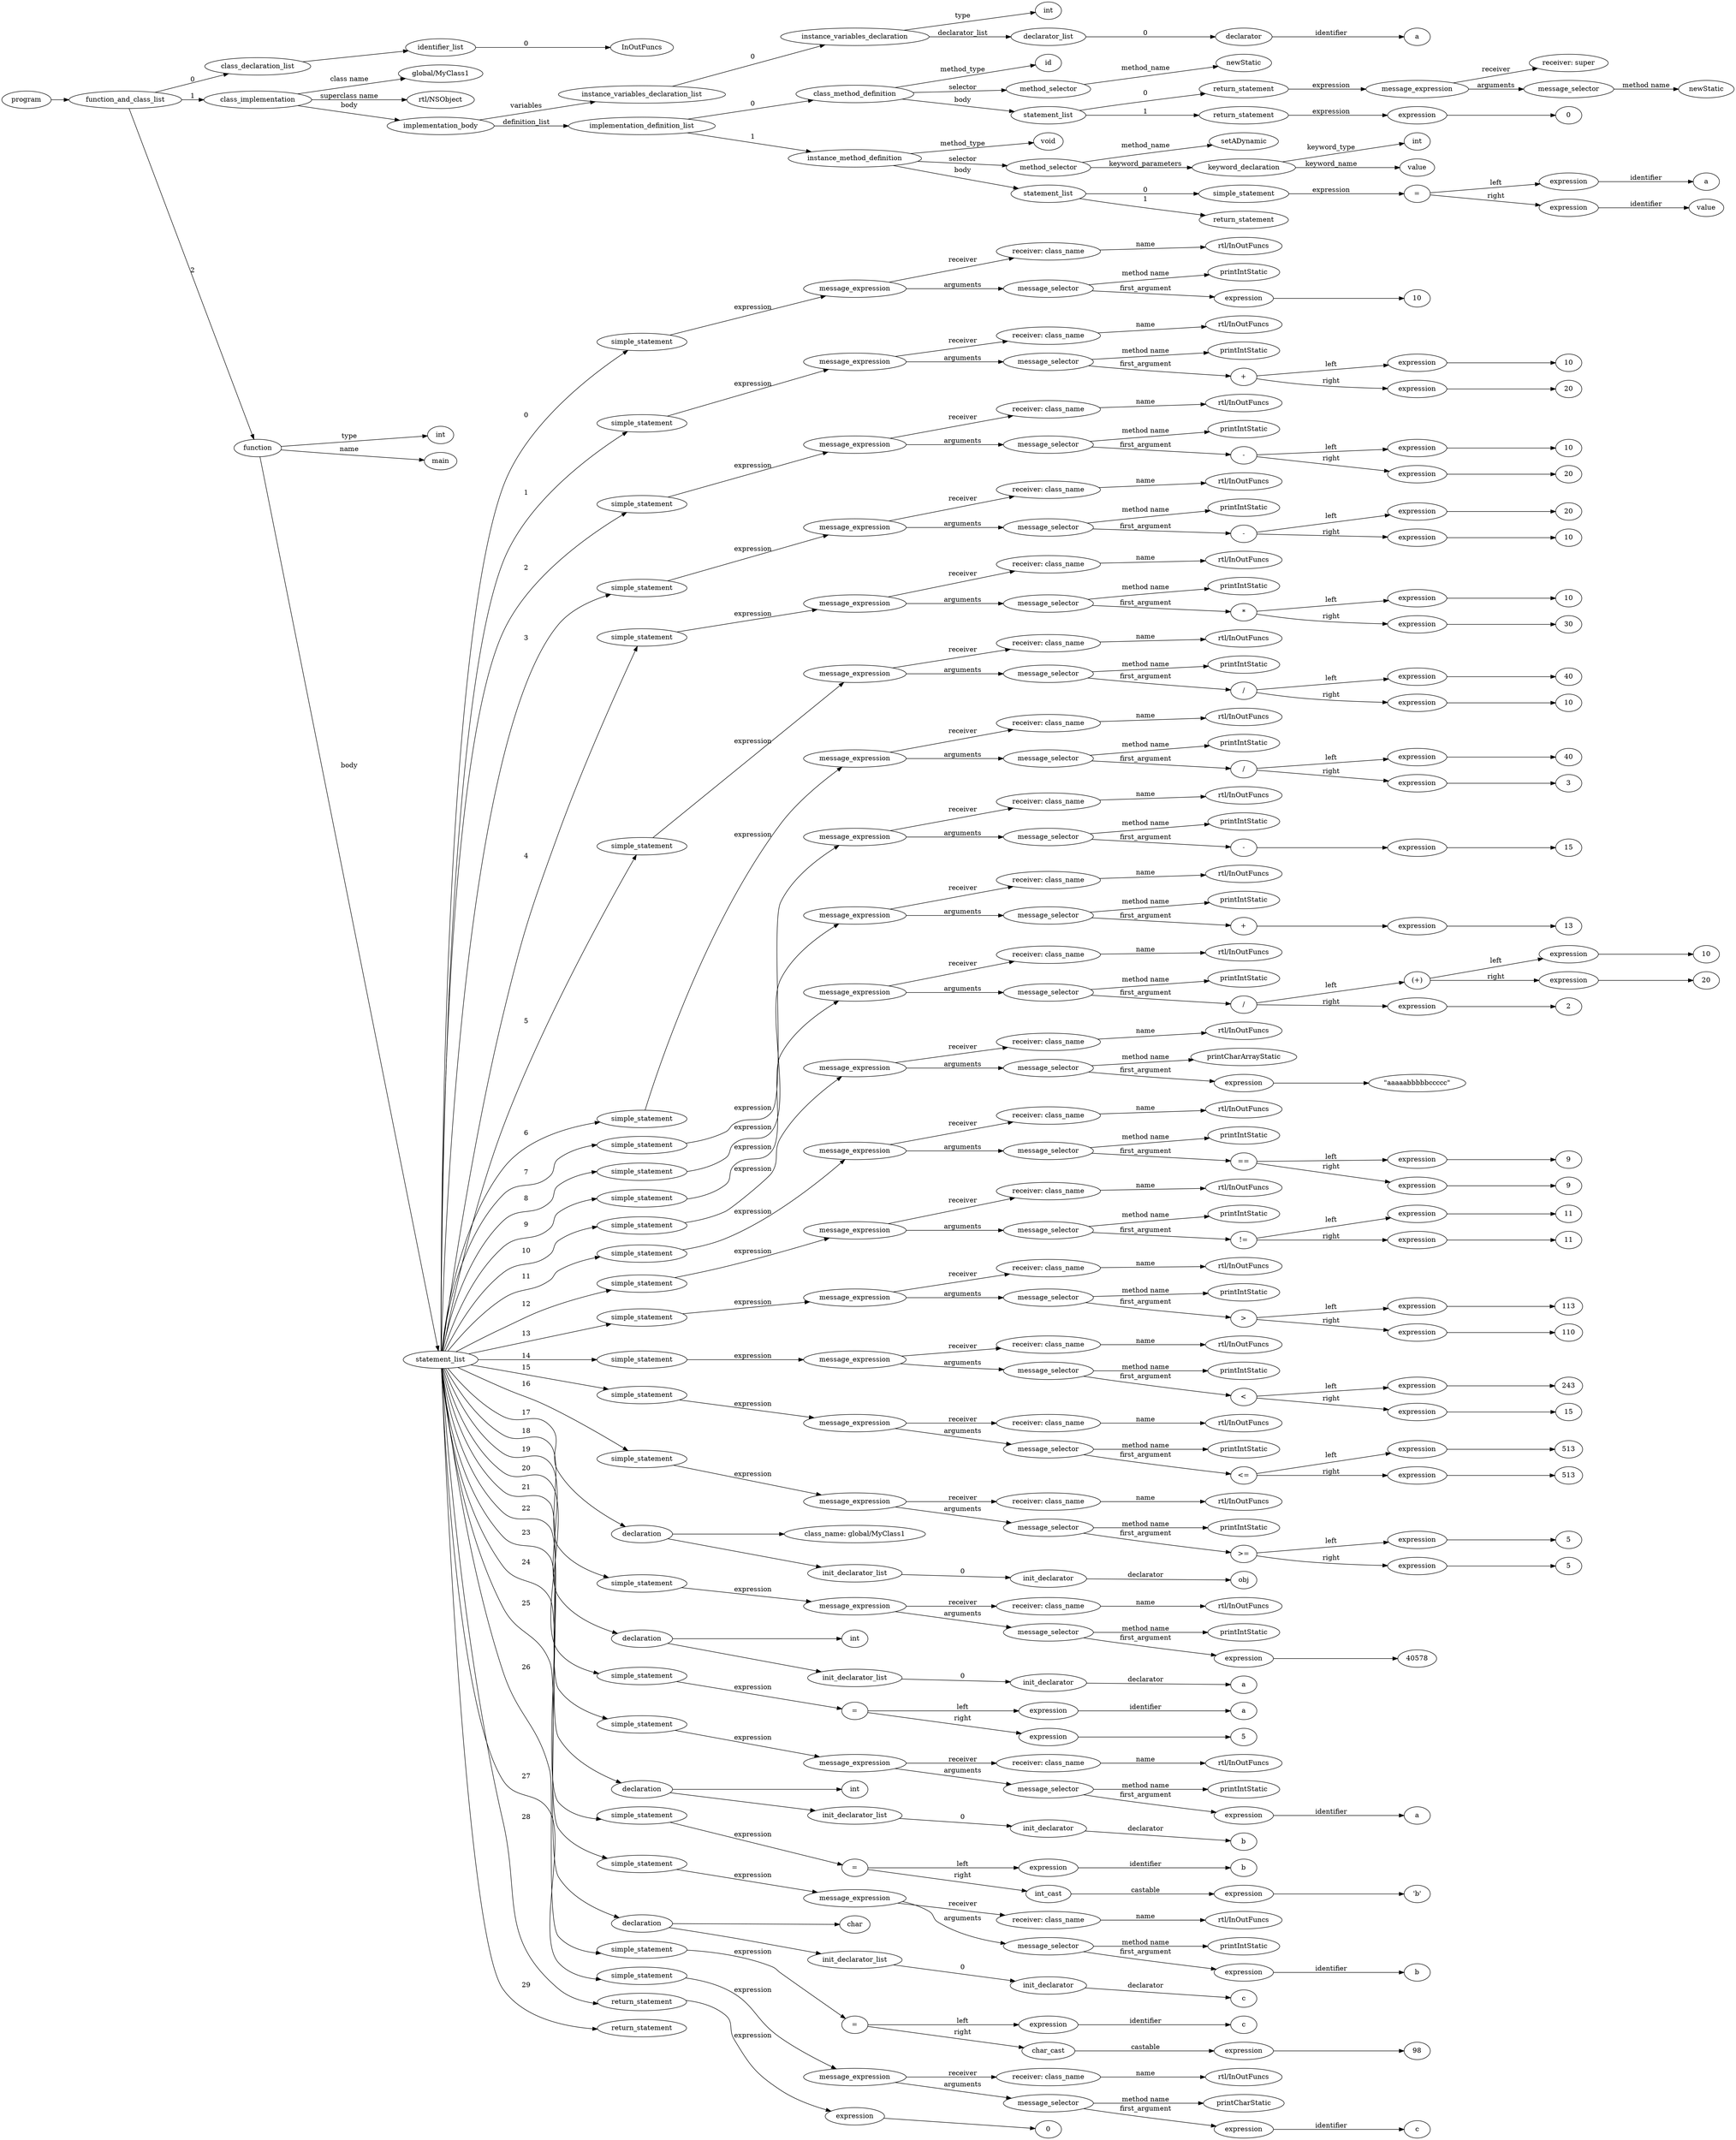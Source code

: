 digraph ObjectiveC { rankdir="LR";
233[label="program"];
233->2;
2[label="function_and_class_list"];
2->1[label="0"];
1[label="class_declaration_list"];
1->0;
0[label="identifier_list"];
0.0 [label="InOutFuncs"];
0->0.0 [label="0"];
2->28[label="1"];
28[label="class_implementation"];
28.1 [label="global/MyClass1"];
28->28.1 [label="class name"];
28.2 [label="rtl/NSObject"];
28->28.2 [label="superclass name"];
28->27[label="body"];
27[label="implementation_body"];
27->7[label="variables"];
7[label="instance_variables_declaration_list"];
7->6[label="0"];
6[label="instance_variables_declaration"];
6->3[label="type"];
3[label="int"];
6->5[label="declarator_list"];
5[label="declarator_list"];
5->4[label="0"];
4[label="declarator"];
4.1 [label="a"];
4->4.1[label="identifier"];
27->16[label="definition_list"];
16[label="implementation_definition_list"];
16->15[label="0"];
15[label="class_method_definition"];
15->8[label="method_type"];
8[label="id"];
15->9[label="selector"];
9[label="method_selector"];
9->9.1 [label="method_name"];
9.1 [label="newStatic"];
15->14[label="body"];
14[label="statement_list"];
14->13[label="0"];
13[label="return_statement"];
13->12[label="expression"];
12[label="expression"];
12[label="message_expression"];
12->10[label="receiver"];
10[label="receiver: super"];
12->11[label="arguments"];
11[label="message_selector"];
11.1 [label="newStatic"];
11->11.1 [label="method name"]; 
14->246[label="1"];
246[label="return_statement"];
246->245[label="expression"];
245[label="expression"];
245->244;
244[label="0"];
16->26[label="1"];
26[label="instance_method_definition"];
26->25[label="method_type"];
25[label="void"];
26->19[label="selector"];
19[label="method_selector"];
19->19.1 [label="method_name"];
19.1 [label="setADynamic"];
19->18[label="keyword_parameters"];
18[label="keyword_declaration"];
18->17[label="keyword_type"];
17[label="int"];
18->18.2 [label="keyword_name"];
18.2 [label="value"];
26->24[label="body"];
24[label="statement_list"];
24->23[label="0"];
23[label="simple_statement"];
23->22[label="expression"];
22[label="expression"];
22[label="="];
22->20[label="left"];
20[label="expression"];
20->20.1 [label="identifier"];20.1[label="a"];
22->21[label="right"];
21[label="expression"];
21->21.1 [label="identifier"];21.1[label="value"];
24->247[label="1"];
247[label="return_statement"];
2->232[label="2"];
232[label="function"];
232->29[label="type"];
29[label="int"];
232->232.1 [label="name"];
232.1 [label="main"];
232->36[label="body"];
36[label="statement_list"];
36->35[label="0"];
35[label="simple_statement"];
35->34[label="expression"];
34[label="expression"];
34[label="message_expression"];
34->30[label="receiver"];
30[label="receiver: class_name"];
30.1 [label="rtl/InOutFuncs"];
30->30.1 [label="name"];
34->33[label="arguments"];
33[label="message_selector"];
33.1 [label="printIntStatic"];
33->33.1 [label="method name"]; 
33->32[label="first_argument"];
32[label="expression"];
32->31;
31[label="10"];
36->45[label="1"];
45[label="simple_statement"];
45->44[label="expression"];
44[label="expression"];
44[label="message_expression"];
44->37[label="receiver"];
37[label="receiver: class_name"];
37.1 [label="rtl/InOutFuncs"];
37->37.1 [label="name"];
44->43[label="arguments"];
43[label="message_selector"];
43.1 [label="printIntStatic"];
43->43.1 [label="method name"]; 
43->42[label="first_argument"];
42[label="expression"];
42[label="+"];
42->39[label="left"];
39[label="expression"];
39->38;
38[label="10"];
42->41[label="right"];
41[label="expression"];
41->40;
40[label="20"];
36->54[label="2"];
54[label="simple_statement"];
54->53[label="expression"];
53[label="expression"];
53[label="message_expression"];
53->46[label="receiver"];
46[label="receiver: class_name"];
46.1 [label="rtl/InOutFuncs"];
46->46.1 [label="name"];
53->52[label="arguments"];
52[label="message_selector"];
52.1 [label="printIntStatic"];
52->52.1 [label="method name"]; 
52->51[label="first_argument"];
51[label="expression"];
51[label="-"];
51->48[label="left"];
48[label="expression"];
48->47;
47[label="10"];
51->50[label="right"];
50[label="expression"];
50->49;
49[label="20"];
36->63[label="3"];
63[label="simple_statement"];
63->62[label="expression"];
62[label="expression"];
62[label="message_expression"];
62->55[label="receiver"];
55[label="receiver: class_name"];
55.1 [label="rtl/InOutFuncs"];
55->55.1 [label="name"];
62->61[label="arguments"];
61[label="message_selector"];
61.1 [label="printIntStatic"];
61->61.1 [label="method name"]; 
61->60[label="first_argument"];
60[label="expression"];
60[label="-"];
60->57[label="left"];
57[label="expression"];
57->56;
56[label="20"];
60->59[label="right"];
59[label="expression"];
59->58;
58[label="10"];
36->72[label="4"];
72[label="simple_statement"];
72->71[label="expression"];
71[label="expression"];
71[label="message_expression"];
71->64[label="receiver"];
64[label="receiver: class_name"];
64.1 [label="rtl/InOutFuncs"];
64->64.1 [label="name"];
71->70[label="arguments"];
70[label="message_selector"];
70.1 [label="printIntStatic"];
70->70.1 [label="method name"]; 
70->69[label="first_argument"];
69[label="expression"];
69[label="*"];
69->66[label="left"];
66[label="expression"];
66->65;
65[label="10"];
69->68[label="right"];
68[label="expression"];
68->67;
67[label="30"];
36->81[label="5"];
81[label="simple_statement"];
81->80[label="expression"];
80[label="expression"];
80[label="message_expression"];
80->73[label="receiver"];
73[label="receiver: class_name"];
73.1 [label="rtl/InOutFuncs"];
73->73.1 [label="name"];
80->79[label="arguments"];
79[label="message_selector"];
79.1 [label="printIntStatic"];
79->79.1 [label="method name"]; 
79->78[label="first_argument"];
78[label="expression"];
78[label="/"];
78->75[label="left"];
75[label="expression"];
75->74;
74[label="40"];
78->77[label="right"];
77[label="expression"];
77->76;
76[label="10"];
36->90[label="6"];
90[label="simple_statement"];
90->89[label="expression"];
89[label="expression"];
89[label="message_expression"];
89->82[label="receiver"];
82[label="receiver: class_name"];
82.1 [label="rtl/InOutFuncs"];
82->82.1 [label="name"];
89->88[label="arguments"];
88[label="message_selector"];
88.1 [label="printIntStatic"];
88->88.1 [label="method name"]; 
88->87[label="first_argument"];
87[label="expression"];
87[label="/"];
87->84[label="left"];
84[label="expression"];
84->83;
83[label="40"];
87->86[label="right"];
86[label="expression"];
86->85;
85[label="3"];
36->97[label="7"];
97[label="simple_statement"];
97->96[label="expression"];
96[label="expression"];
96[label="message_expression"];
96->91[label="receiver"];
91[label="receiver: class_name"];
91.1 [label="rtl/InOutFuncs"];
91->91.1 [label="name"];
96->95[label="arguments"];
95[label="message_selector"];
95.1 [label="printIntStatic"];
95->95.1 [label="method name"]; 
95->94[label="first_argument"];
94[label="expression"];
94[label="-"];
94->93;
93[label="expression"];
93->92;
92[label="15"];
36->104[label="8"];
104[label="simple_statement"];
104->103[label="expression"];
103[label="expression"];
103[label="message_expression"];
103->98[label="receiver"];
98[label="receiver: class_name"];
98.1 [label="rtl/InOutFuncs"];
98->98.1 [label="name"];
103->102[label="arguments"];
102[label="message_selector"];
102.1 [label="printIntStatic"];
102->102.1 [label="method name"]; 
102->101[label="first_argument"];
101[label="expression"];
101[label="+"];
101->100;
100[label="expression"];
100->99;
99[label="13"];
36->116[label="9"];
116[label="simple_statement"];
116->115[label="expression"];
115[label="expression"];
115[label="message_expression"];
115->105[label="receiver"];
105[label="receiver: class_name"];
105.1 [label="rtl/InOutFuncs"];
105->105.1 [label="name"];
115->114[label="arguments"];
114[label="message_selector"];
114.1 [label="printIntStatic"];
114->114.1 [label="method name"]; 
114->113[label="first_argument"];
113[label="expression"];
113[label="/"];
113->110[label="left"];
110[label="(expression)"];
110[label="(+)"];
110->107[label="left"];
107[label="expression"];
107->106;
106[label="10"];
110->109[label="right"];
109[label="expression"];
109->108;
108[label="20"];
113->112[label="right"];
112[label="expression"];
112->111;
111[label="2"];
36->122[label="10"];
122[label="simple_statement"];
122->121[label="expression"];
121[label="expression"];
121[label="message_expression"];
121->117[label="receiver"];
117[label="receiver: class_name"];
117.1 [label="rtl/InOutFuncs"];
117->117.1 [label="name"];
121->120[label="arguments"];
120[label="message_selector"];
120.1 [label="printCharArrayStatic"];
120->120.1 [label="method name"]; 
120->119[label="first_argument"];
119[label="expression"];
119->118;
118[label=<"aaaaabbbbbccccc">];
36->131[label="11"];
131[label="simple_statement"];
131->130[label="expression"];
130[label="expression"];
130[label="message_expression"];
130->123[label="receiver"];
123[label="receiver: class_name"];
123.1 [label="rtl/InOutFuncs"];
123->123.1 [label="name"];
130->129[label="arguments"];
129[label="message_selector"];
129.1 [label="printIntStatic"];
129->129.1 [label="method name"]; 
129->128[label="first_argument"];
128[label="expression"];
128[label="=="];
128->125[label="left"];
125[label="expression"];
125->124;
124[label="9"];
128->127[label="right"];
127[label="expression"];
127->126;
126[label="9"];
36->140[label="12"];
140[label="simple_statement"];
140->139[label="expression"];
139[label="expression"];
139[label="message_expression"];
139->132[label="receiver"];
132[label="receiver: class_name"];
132.1 [label="rtl/InOutFuncs"];
132->132.1 [label="name"];
139->138[label="arguments"];
138[label="message_selector"];
138.1 [label="printIntStatic"];
138->138.1 [label="method name"]; 
138->137[label="first_argument"];
137[label="expression"];
137[label="!="];
137->134[label="left"];
134[label="expression"];
134->133;
133[label="11"];
137->136[label="right"];
136[label="expression"];
136->135;
135[label="11"];
36->149[label="13"];
149[label="simple_statement"];
149->148[label="expression"];
148[label="expression"];
148[label="message_expression"];
148->141[label="receiver"];
141[label="receiver: class_name"];
141.1 [label="rtl/InOutFuncs"];
141->141.1 [label="name"];
148->147[label="arguments"];
147[label="message_selector"];
147.1 [label="printIntStatic"];
147->147.1 [label="method name"]; 
147->146[label="first_argument"];
146[label="expression"];
146[label=">"];
146->143[label="left"];
143[label="expression"];
143->142;
142[label="113"];
146->145[label="right"];
145[label="expression"];
145->144;
144[label="110"];
36->158[label="14"];
158[label="simple_statement"];
158->157[label="expression"];
157[label="expression"];
157[label="message_expression"];
157->150[label="receiver"];
150[label="receiver: class_name"];
150.1 [label="rtl/InOutFuncs"];
150->150.1 [label="name"];
157->156[label="arguments"];
156[label="message_selector"];
156.1 [label="printIntStatic"];
156->156.1 [label="method name"]; 
156->155[label="first_argument"];
155[label="expression"];
155[label="<"];
155->152[label="left"];
152[label="expression"];
152->151;
151[label="243"];
155->154[label="right"];
154[label="expression"];
154->153;
153[label="15"];
36->167[label="15"];
167[label="simple_statement"];
167->166[label="expression"];
166[label="expression"];
166[label="message_expression"];
166->159[label="receiver"];
159[label="receiver: class_name"];
159.1 [label="rtl/InOutFuncs"];
159->159.1 [label="name"];
166->165[label="arguments"];
165[label="message_selector"];
165.1 [label="printIntStatic"];
165->165.1 [label="method name"]; 
165->164[label="first_argument"];
164[label="expression"];
164[label="<="];
164->161[label="left"];
161[label="expression"];
161->160;
160[label="513"];
164->163[label="right"];
163[label="expression"];
163->162;
162[label="513"];
36->176[label="16"];
176[label="simple_statement"];
176->175[label="expression"];
175[label="expression"];
175[label="message_expression"];
175->168[label="receiver"];
168[label="receiver: class_name"];
168.1 [label="rtl/InOutFuncs"];
168->168.1 [label="name"];
175->174[label="arguments"];
174[label="message_selector"];
174.1 [label="printIntStatic"];
174->174.1 [label="method name"]; 
174->173[label="first_argument"];
173[label="expression"];
173[label=">="];
173->170[label="left"];
170[label="expression"];
170->169;
169[label="5"];
173->172[label="right"];
172[label="expression"];
172->171;
171[label="5"];
36->180[label="17"];
180[label="declaration"];
180->179;
179[label="class_name: global/MyClass1"];
180->178;
178[label="init_declarator_list"];
178->177[label="0"];
177[label="init_declarator"];
177.1 [label="obj"];
177->177.1[label="declarator"];
36->186[label="18"];
186[label="simple_statement"];
186->185[label="expression"];
185[label="expression"];
185[label="message_expression"];
185->181[label="receiver"];
181[label="receiver: class_name"];
181.1 [label="rtl/InOutFuncs"];
181->181.1 [label="name"];
185->184[label="arguments"];
184[label="message_selector"];
184.1 [label="printIntStatic"];
184->184.1 [label="method name"]; 
184->183[label="first_argument"];
183[label="expression"];
183->182;
182[label="40578"];
36->190[label="19"];
190[label="declaration"];
190->187;
187[label="int"];
190->189;
189[label="init_declarator_list"];
189->188[label="0"];
188[label="init_declarator"];
188.1 [label="a"];
188->188.1[label="declarator"];
36->195[label="20"];
195[label="simple_statement"];
195->194[label="expression"];
194[label="expression"];
194[label="="];
194->191[label="left"];
191[label="expression"];
191->191.1 [label="identifier"];191.1[label="a"];
194->193[label="right"];
193[label="expression"];
193->192;
192[label="5"];
36->200[label="21"];
200[label="simple_statement"];
200->199[label="expression"];
199[label="expression"];
199[label="message_expression"];
199->196[label="receiver"];
196[label="receiver: class_name"];
196.1 [label="rtl/InOutFuncs"];
196->196.1 [label="name"];
199->198[label="arguments"];
198[label="message_selector"];
198.1 [label="printIntStatic"];
198->198.1 [label="method name"]; 
198->197[label="first_argument"];
197[label="expression"];
197->197.1 [label="identifier"];197.1[label="a"];
36->204[label="22"];
204[label="declaration"];
204->201;
201[label="int"];
204->203;
203[label="init_declarator_list"];
203->202[label="0"];
202[label="init_declarator"];
202.1 [label="b"];
202->202.1[label="declarator"];
36->209[label="23"];
209[label="simple_statement"];
209->208[label="expression"];
208[label="expression"];
208[label="="];
208->205[label="left"];
205[label="expression"];
205->205.1 [label="identifier"];205.1[label="b"];
208->250[label="right"];
250[label="expression"];
250[label="int_cast"];
250->207[label="castable"];
207[label="expression"];
207->206;
206[label=<'b'>];
36->214[label="24"];
214[label="simple_statement"];
214->213[label="expression"];
213[label="expression"];
213[label="message_expression"];
213->210[label="receiver"];
210[label="receiver: class_name"];
210.1 [label="rtl/InOutFuncs"];
210->210.1 [label="name"];
213->212[label="arguments"];
212[label="message_selector"];
212.1 [label="printIntStatic"];
212->212.1 [label="method name"]; 
212->211[label="first_argument"];
211[label="expression"];
211->211.1 [label="identifier"];211.1[label="b"];
36->218[label="25"];
218[label="declaration"];
218->215;
215[label="char"];
218->217;
217[label="init_declarator_list"];
217->216[label="0"];
216[label="init_declarator"];
216.1 [label="c"];
216->216.1[label="declarator"];
36->223[label="26"];
223[label="simple_statement"];
223->222[label="expression"];
222[label="expression"];
222[label="="];
222->219[label="left"];
219[label="expression"];
219->219.1 [label="identifier"];219.1[label="c"];
222->251[label="right"];
251[label="expression"];
251[label="char_cast"];
251->221[label="castable"];
221[label="expression"];
221->220;
220[label="98"];
36->228[label="27"];
228[label="simple_statement"];
228->227[label="expression"];
227[label="expression"];
227[label="message_expression"];
227->224[label="receiver"];
224[label="receiver: class_name"];
224.1 [label="rtl/InOutFuncs"];
224->224.1 [label="name"];
227->226[label="arguments"];
226[label="message_selector"];
226.1 [label="printCharStatic"];
226->226.1 [label="method name"]; 
226->225[label="first_argument"];
225[label="expression"];
225->225.1 [label="identifier"];225.1[label="c"];
36->231[label="28"];
231[label="return_statement"];
231->230[label="expression"];
230[label="expression"];
230->229;
229[label="0"];
36->252[label="29"];
252[label="return_statement"];
}
